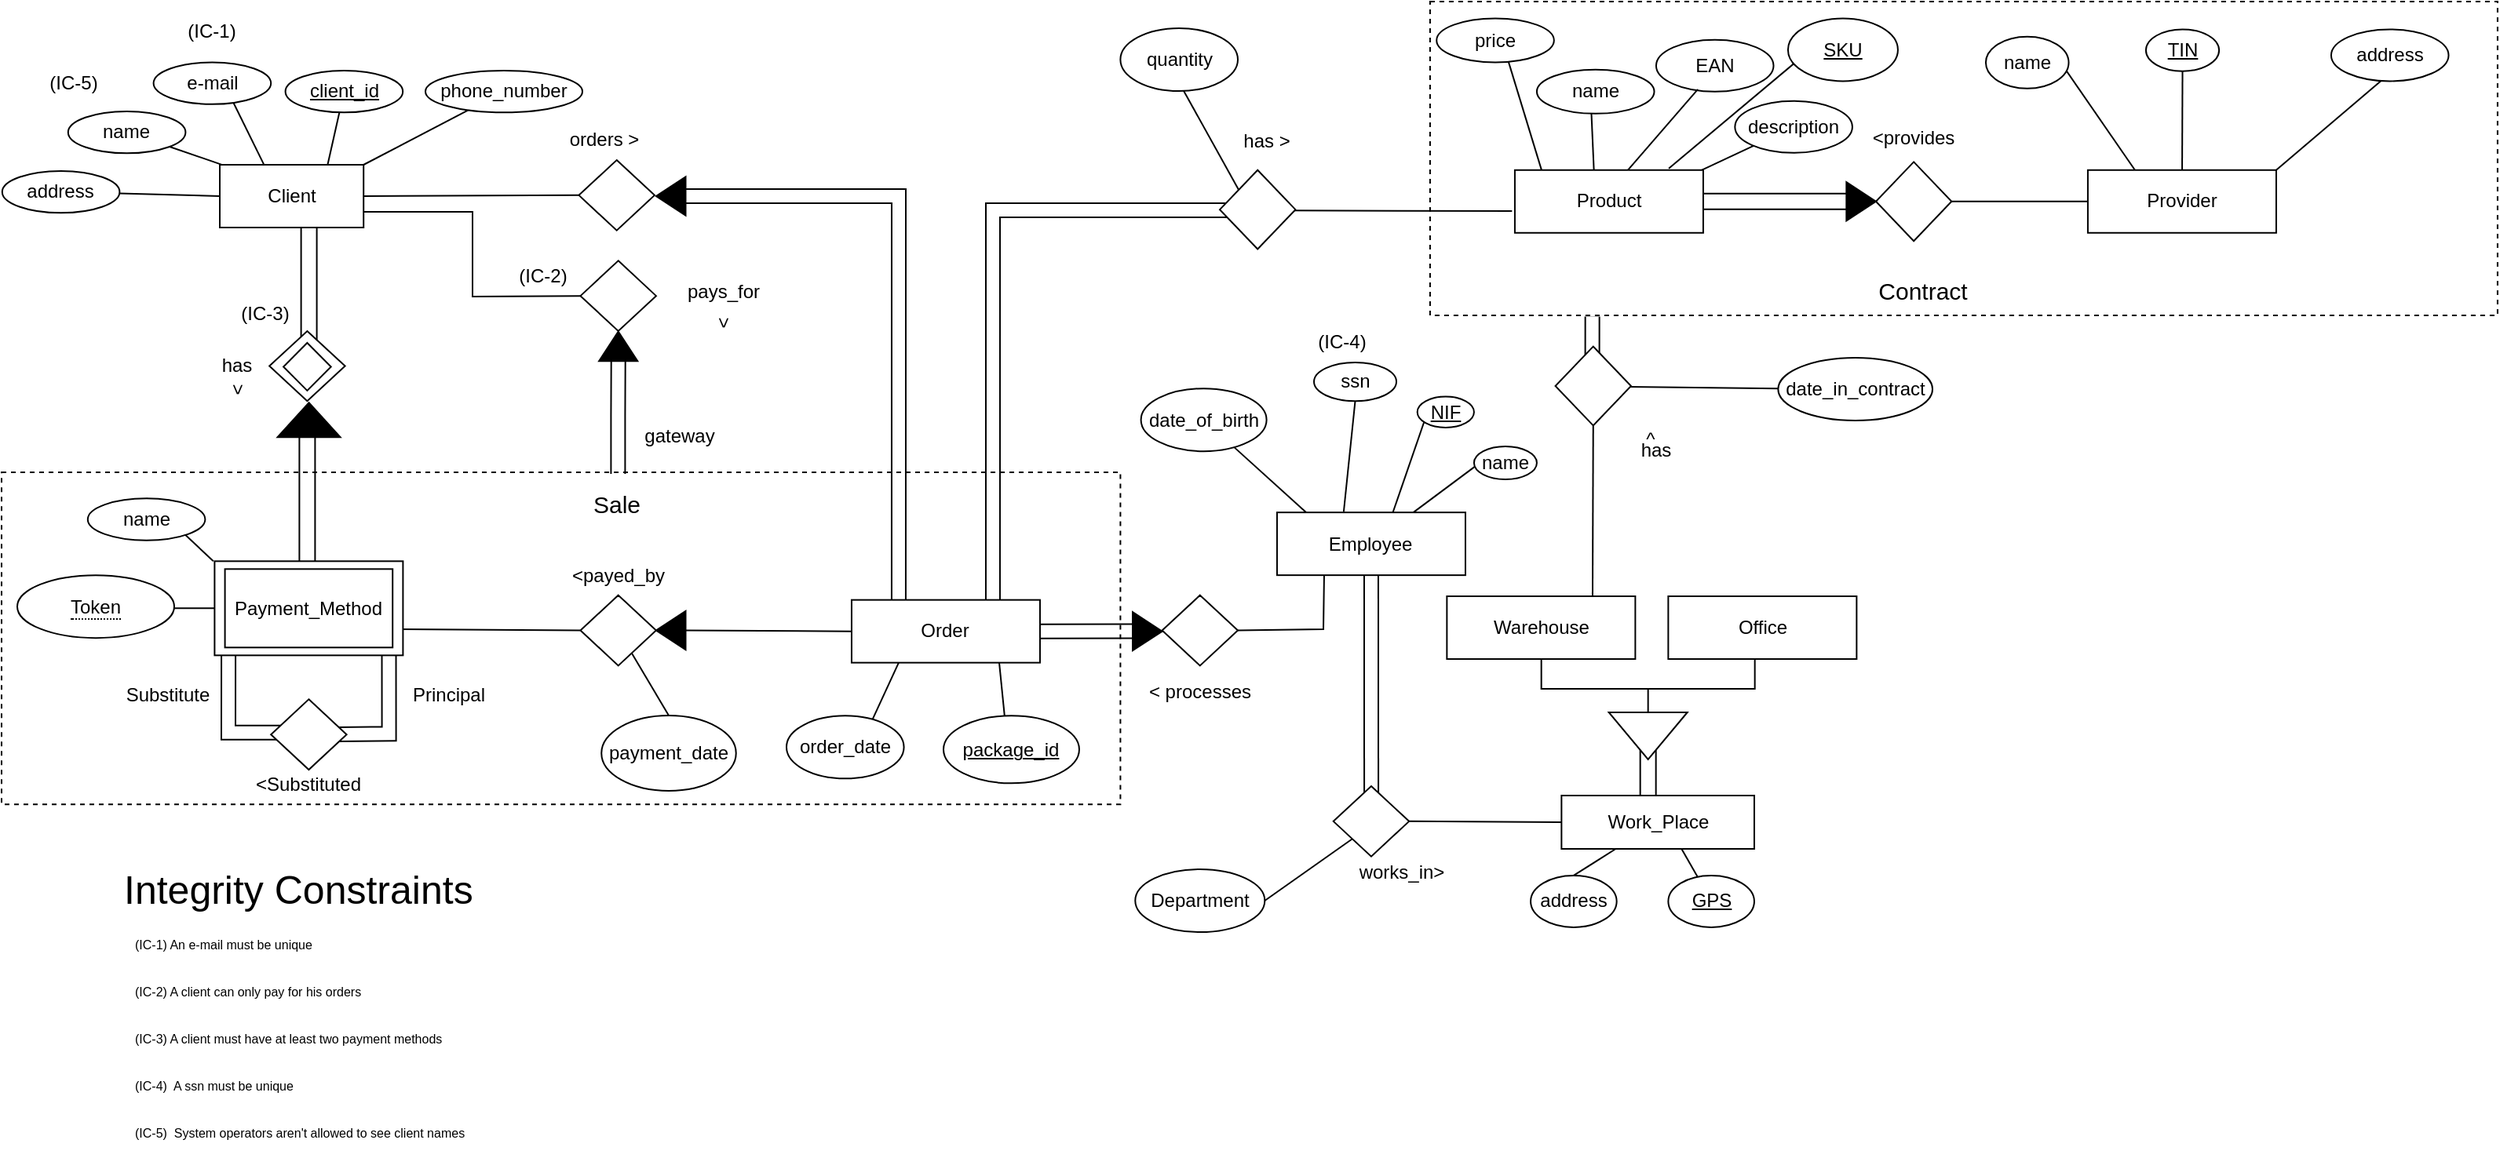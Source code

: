 <mxfile version="21.3.2" type="github">
  <diagram name="Page-1" id="xPYHQfnh46mK-k9WcB2l">
    <mxGraphModel dx="1050" dy="549" grid="1" gridSize="10" guides="1" tooltips="1" connect="1" arrows="1" fold="1" page="1" pageScale="1" pageWidth="850" pageHeight="1100" math="0" shadow="0">
      <root>
        <mxCell id="0" />
        <mxCell id="1" parent="0" />
        <mxCell id="c6sSTiB1Lbt-7I_A86Yg-24" value="" style="shape=filledEdge;curved=0;rounded=0;fixDash=1;endArrow=none;strokeWidth=10;fillColor=#ffffff;edgeStyle=orthogonalEdgeStyle;html=1;exitX=0.75;exitY=0;exitDx=0;exitDy=0;" parent="1" source="q-D3DN9akOICgejKjBbG-46" edge="1">
          <mxGeometry width="60" height="40" relative="1" as="geometry">
            <mxPoint x="640" y="132.68" as="sourcePoint" />
            <mxPoint x="840" y="143" as="targetPoint" />
            <Array as="points">
              <mxPoint x="672" y="143" />
            </Array>
          </mxGeometry>
        </mxCell>
        <mxCell id="c6sSTiB1Lbt-7I_A86Yg-19" value="" style="shape=filledEdge;curved=0;rounded=0;fixDash=1;endArrow=none;strokeWidth=10;fillColor=#ffffff;edgeStyle=orthogonalEdgeStyle;html=1;exitX=0;exitY=0.5;exitDx=0;exitDy=0;entryX=0.25;entryY=0;entryDx=0;entryDy=0;" parent="1" source="q-D3DN9akOICgejKjBbG-64" target="q-D3DN9akOICgejKjBbG-46" edge="1">
          <mxGeometry width="60" height="40" relative="1" as="geometry">
            <mxPoint x="561.22" y="284.5" as="sourcePoint" />
            <mxPoint x="666.22" y="284.5" as="targetPoint" />
          </mxGeometry>
        </mxCell>
        <mxCell id="c6sSTiB1Lbt-7I_A86Yg-53" value="" style="shape=filledEdge;curved=0;rounded=0;fixDash=1;endArrow=none;strokeWidth=10;fillColor=#ffffff;edgeStyle=orthogonalEdgeStyle;html=1;exitX=1;exitY=0.5;exitDx=0;exitDy=0;entryX=0;entryY=0.5;entryDx=0;entryDy=0;" parent="1" source="q-D3DN9akOICgejKjBbG-46" target="c6sSTiB1Lbt-7I_A86Yg-55" edge="1">
          <mxGeometry width="60" height="40" relative="1" as="geometry">
            <mxPoint x="681" y="401" as="sourcePoint" />
            <mxPoint x="820" y="411" as="targetPoint" />
            <Array as="points">
              <mxPoint x="760" y="411" />
            </Array>
          </mxGeometry>
        </mxCell>
        <mxCell id="c6sSTiB1Lbt-7I_A86Yg-42" value="" style="shape=filledEdge;curved=0;rounded=0;fixDash=1;endArrow=none;strokeWidth=10;fillColor=#ffffff;edgeStyle=orthogonalEdgeStyle;html=1;entryX=0;entryY=0.5;entryDx=0;entryDy=0;exitX=0.551;exitY=0.005;exitDx=0;exitDy=0;exitPerimeter=0;" parent="1" source="c6sSTiB1Lbt-7I_A86Yg-25" target="c6sSTiB1Lbt-7I_A86Yg-43" edge="1">
          <mxGeometry width="60" height="40" relative="1" as="geometry">
            <mxPoint x="355.85" y="296.57" as="sourcePoint" />
            <mxPoint x="389.9" y="236.53" as="targetPoint" />
            <Array as="points" />
          </mxGeometry>
        </mxCell>
        <mxCell id="c6sSTiB1Lbt-7I_A86Yg-25" value="" style="whiteSpace=wrap;html=1;fillColor=none;dashed=1;" parent="1" vertex="1">
          <mxGeometry x="40" y="310" width="712.7" height="211.59" as="geometry" />
        </mxCell>
        <mxCell id="c6sSTiB1Lbt-7I_A86Yg-34" value="" style="endArrow=none;html=1;rounded=0;exitX=0;exitY=0.5;exitDx=0;exitDy=0;" parent="1" source="q-D3DN9akOICgejKjBbG-94" edge="1">
          <mxGeometry width="50" height="50" relative="1" as="geometry">
            <mxPoint x="389.95" y="409.0" as="sourcePoint" />
            <mxPoint x="290" y="410" as="targetPoint" />
          </mxGeometry>
        </mxCell>
        <mxCell id="q-D3DN9akOICgejKjBbG-154" value="" style="shape=filledEdge;curved=0;rounded=0;fixDash=1;endArrow=none;strokeWidth=10;fillColor=#ffffff;edgeStyle=orthogonalEdgeStyle;html=1;entryX=0.501;entryY=0.188;entryDx=0;entryDy=0;entryPerimeter=0;exitX=0.152;exitY=1.004;exitDx=0;exitDy=0;exitPerimeter=0;" parent="1" source="q-D3DN9akOICgejKjBbG-145" edge="1">
          <mxGeometry width="60" height="40" relative="1" as="geometry">
            <mxPoint x="1053.48" y="169" as="sourcePoint" />
            <mxPoint x="1053.38" y="269" as="targetPoint" />
          </mxGeometry>
        </mxCell>
        <mxCell id="q-D3DN9akOICgejKjBbG-145" value="" style="whiteSpace=wrap;html=1;fillColor=none;dashed=1;" parent="1" vertex="1">
          <mxGeometry x="949.96" y="10" width="680" height="200" as="geometry" />
        </mxCell>
        <mxCell id="q-D3DN9akOICgejKjBbG-148" value="" style="shape=partialRectangle;whiteSpace=wrap;html=1;top=0;bottom=0;fillColor=none;rotation=-90;" parent="1" vertex="1">
          <mxGeometry x="1163.83" y="89.89" width="10" height="95.01" as="geometry" />
        </mxCell>
        <mxCell id="q-D3DN9akOICgejKjBbG-35" value="" style="shape=partialRectangle;whiteSpace=wrap;html=1;top=0;bottom=0;fillColor=none;" parent="1" vertex="1">
          <mxGeometry x="230.8" y="150" width="10" height="90" as="geometry" />
        </mxCell>
        <mxCell id="q-D3DN9akOICgejKjBbG-4" value="" style="endArrow=none;html=1;rounded=0;entryX=0.25;entryY=0;entryDx=0;entryDy=0;exitX=0.743;exitY=0.127;exitDx=0;exitDy=0;exitPerimeter=0;" parent="1" source="q-D3DN9akOICgejKjBbG-70" target="q-D3DN9akOICgejKjBbG-68" edge="1">
          <mxGeometry width="50" height="50" relative="1" as="geometry">
            <mxPoint x="1224.16" y="340.39" as="sourcePoint" />
            <mxPoint x="1274.16" y="290.39" as="targetPoint" />
          </mxGeometry>
        </mxCell>
        <mxCell id="q-D3DN9akOICgejKjBbG-5" value="" style="endArrow=none;html=1;rounded=0;exitX=-0.015;exitY=0.654;exitDx=0;exitDy=0;entryX=0.841;entryY=0.51;entryDx=0;entryDy=0;entryPerimeter=0;exitPerimeter=0;" parent="1" source="q-D3DN9akOICgejKjBbG-120" target="q-D3DN9akOICgejKjBbG-88" edge="1">
          <mxGeometry width="50" height="50" relative="1" as="geometry">
            <mxPoint x="996.58" y="127.69" as="sourcePoint" />
            <mxPoint x="931.58" y="128.69" as="targetPoint" />
          </mxGeometry>
        </mxCell>
        <mxCell id="q-D3DN9akOICgejKjBbG-7" value="" style="shape=filledEdge;curved=0;rounded=0;fixDash=1;endArrow=none;strokeWidth=10;fillColor=#ffffff;edgeStyle=orthogonalEdgeStyle;html=1;entryX=0.978;entryY=0.905;entryDx=0;entryDy=0;entryPerimeter=0;" parent="1" target="q-D3DN9akOICgejKjBbG-117" edge="1">
          <mxGeometry width="60" height="40" relative="1" as="geometry">
            <mxPoint x="252.9" y="477.02" as="sourcePoint" />
            <mxPoint x="312.9" y="437.02" as="targetPoint" />
            <Array as="points">
              <mxPoint x="253.9" y="476.66" />
              <mxPoint x="286.9" y="476.66" />
            </Array>
          </mxGeometry>
        </mxCell>
        <mxCell id="q-D3DN9akOICgejKjBbG-8" value="" style="shape=filledEdge;curved=0;rounded=0;fixDash=1;endArrow=none;strokeWidth=10;fillColor=#ffffff;edgeStyle=orthogonalEdgeStyle;html=1;exitX=0.021;exitY=0.898;exitDx=0;exitDy=0;exitPerimeter=0;entryX=0.152;entryY=0.474;entryDx=0;entryDy=0;entryPerimeter=0;" parent="1" source="q-D3DN9akOICgejKjBbG-117" target="q-D3DN9akOICgejKjBbG-90" edge="1">
          <mxGeometry width="60" height="40" relative="1" as="geometry">
            <mxPoint x="111.78" y="466.18" as="sourcePoint" />
            <mxPoint x="208.9" y="476.66" as="targetPoint" />
            <Array as="points">
              <mxPoint x="184.9" y="475.66" />
            </Array>
          </mxGeometry>
        </mxCell>
        <mxCell id="q-D3DN9akOICgejKjBbG-9" value="" style="shape=filledEdge;curved=0;rounded=0;fixDash=1;endArrow=none;strokeWidth=10;fillColor=#ffffff;edgeStyle=orthogonalEdgeStyle;html=1;exitX=0.5;exitY=1;exitDx=0;exitDy=0;entryX=0.501;entryY=0.188;entryDx=0;entryDy=0;entryPerimeter=0;" parent="1" source="q-D3DN9akOICgejKjBbG-100" target="q-D3DN9akOICgejKjBbG-112" edge="1">
          <mxGeometry width="60" height="40" relative="1" as="geometry">
            <mxPoint x="842.48" y="449" as="sourcePoint" />
            <mxPoint x="872.48" y="539" as="targetPoint" />
          </mxGeometry>
        </mxCell>
        <mxCell id="q-D3DN9akOICgejKjBbG-10" value="" style="endArrow=none;html=1;rounded=0;entryX=0.413;entryY=0.045;entryDx=0;entryDy=0;entryPerimeter=0;" parent="1" source="q-D3DN9akOICgejKjBbG-100" target="q-D3DN9akOICgejKjBbG-103" edge="1">
          <mxGeometry width="50" height="50" relative="1" as="geometry">
            <mxPoint x="898.21" y="362" as="sourcePoint" />
            <mxPoint x="921.21" y="386" as="targetPoint" />
            <Array as="points" />
          </mxGeometry>
        </mxCell>
        <mxCell id="q-D3DN9akOICgejKjBbG-11" value="" style="endArrow=none;html=1;rounded=0;" parent="1" target="q-D3DN9akOICgejKjBbG-34" edge="1">
          <mxGeometry width="50" height="50" relative="1" as="geometry">
            <mxPoint x="190" y="117.33" as="sourcePoint" />
            <mxPoint x="224" y="90.663" as="targetPoint" />
          </mxGeometry>
        </mxCell>
        <mxCell id="q-D3DN9akOICgejKjBbG-12" value="" style="endArrow=none;html=1;rounded=0;exitX=0.354;exitY=-0.014;exitDx=0;exitDy=0;exitPerimeter=0;entryX=0.5;entryY=1;entryDx=0;entryDy=0;" parent="1" source="q-D3DN9akOICgejKjBbG-100" target="q-D3DN9akOICgejKjBbG-101" edge="1">
          <mxGeometry width="50" height="50" relative="1" as="geometry">
            <mxPoint x="796.9" y="461.5" as="sourcePoint" />
            <mxPoint x="842.291" y="358.298" as="targetPoint" />
            <Array as="points" />
          </mxGeometry>
        </mxCell>
        <mxCell id="q-D3DN9akOICgejKjBbG-13" value="" style="endArrow=none;html=1;rounded=0;exitX=0.162;exitY=0.019;exitDx=0;exitDy=0;exitPerimeter=0;" parent="1" source="q-D3DN9akOICgejKjBbG-100" target="q-D3DN9akOICgejKjBbG-102" edge="1">
          <mxGeometry width="50" height="50" relative="1" as="geometry">
            <mxPoint x="802.08" y="362.5" as="sourcePoint" />
            <mxPoint x="780.9" y="408.5" as="targetPoint" />
            <Array as="points" />
          </mxGeometry>
        </mxCell>
        <mxCell id="q-D3DN9akOICgejKjBbG-14" value="" style="endArrow=none;html=1;rounded=0;entryX=0.24;entryY=0.175;entryDx=0;entryDy=0;entryPerimeter=0;exitX=0.5;exitY=1;exitDx=0;exitDy=0;" parent="1" source="q-D3DN9akOICgejKjBbG-100" target="q-D3DN9akOICgejKjBbG-104" edge="1">
          <mxGeometry width="50" height="50" relative="1" as="geometry">
            <mxPoint x="846.9" y="459.5" as="sourcePoint" />
            <mxPoint x="790.9" y="418.5" as="targetPoint" />
            <Array as="points" />
          </mxGeometry>
        </mxCell>
        <mxCell id="q-D3DN9akOICgejKjBbG-17" value="" style="endArrow=none;html=1;rounded=0;entryX=1;entryY=0;entryDx=0;entryDy=0;exitX=0.427;exitY=0.991;exitDx=0;exitDy=0;exitPerimeter=0;" parent="1" source="q-D3DN9akOICgejKjBbG-99" target="q-D3DN9akOICgejKjBbG-68" edge="1">
          <mxGeometry width="50" height="50" relative="1" as="geometry">
            <mxPoint x="1260.479" y="231.817" as="sourcePoint" />
            <mxPoint x="1185.96" y="267.39" as="targetPoint" />
            <Array as="points" />
          </mxGeometry>
        </mxCell>
        <mxCell id="q-D3DN9akOICgejKjBbG-18" value="" style="endArrow=none;html=1;rounded=0;entryX=0.464;entryY=0.942;entryDx=0;entryDy=0;entryPerimeter=0;" parent="1" target="q-D3DN9akOICgejKjBbG-61" edge="1">
          <mxGeometry width="50" height="50" relative="1" as="geometry">
            <mxPoint x="1054.483" y="121.21" as="sourcePoint" />
            <mxPoint x="1006.96" y="70.39" as="targetPoint" />
            <Array as="points" />
          </mxGeometry>
        </mxCell>
        <mxCell id="q-D3DN9akOICgejKjBbG-19" value="" style="endArrow=none;html=1;rounded=0;exitX=0.175;exitY=0.059;exitDx=0;exitDy=0;entryX=0.605;entryY=0.923;entryDx=0;entryDy=0;entryPerimeter=0;exitPerimeter=0;" parent="1" target="q-D3DN9akOICgejKjBbG-60" edge="1">
          <mxGeometry width="50" height="50" relative="1" as="geometry">
            <mxPoint x="1022.86" y="123.57" as="sourcePoint" />
            <mxPoint x="1008.56" y="75.61" as="targetPoint" />
            <Array as="points" />
          </mxGeometry>
        </mxCell>
        <mxCell id="q-D3DN9akOICgejKjBbG-20" value="" style="endArrow=none;html=1;rounded=0;entryX=0.5;entryY=1;entryDx=0;entryDy=0;exitX=0.75;exitY=0;exitDx=0;exitDy=0;" parent="1" source="q-D3DN9akOICgejKjBbG-46" target="q-D3DN9akOICgejKjBbG-53" edge="1">
          <mxGeometry width="50" height="50" relative="1" as="geometry">
            <mxPoint x="580" y="111" as="sourcePoint" />
            <mxPoint x="557.8" y="79" as="targetPoint" />
            <Array as="points" />
          </mxGeometry>
        </mxCell>
        <mxCell id="q-D3DN9akOICgejKjBbG-22" value="" style="shape=filledEdge;curved=0;rounded=0;fixDash=1;endArrow=none;strokeWidth=10;fillColor=#ffffff;edgeStyle=orthogonalEdgeStyle;html=1;entryX=0.921;entryY=0.5;entryDx=0;entryDy=0;entryPerimeter=0;" parent="1" source="q-D3DN9akOICgejKjBbG-64" edge="1">
          <mxGeometry width="60" height="40" relative="1" as="geometry">
            <mxPoint x="532.48" y="134" as="sourcePoint" />
            <mxPoint x="467.683" y="134" as="targetPoint" />
            <Array as="points">
              <mxPoint x="516" y="134" />
            </Array>
          </mxGeometry>
        </mxCell>
        <mxCell id="q-D3DN9akOICgejKjBbG-23" value="" style="endArrow=none;html=1;rounded=0;exitX=0;exitY=0;exitDx=0;exitDy=0;entryX=0.535;entryY=0.983;entryDx=0;entryDy=0;entryPerimeter=0;" parent="1" source="q-D3DN9akOICgejKjBbG-88" target="q-D3DN9akOICgejKjBbG-59" edge="1">
          <mxGeometry width="50" height="50" relative="1" as="geometry">
            <mxPoint x="892.922" y="118.074" as="sourcePoint" />
            <mxPoint x="832.466" y="87.54" as="targetPoint" />
            <Array as="points" />
          </mxGeometry>
        </mxCell>
        <mxCell id="q-D3DN9akOICgejKjBbG-25" value="" style="shape=partialRectangle;whiteSpace=wrap;html=1;top=0;bottom=0;fillColor=none;" parent="1" vertex="1">
          <mxGeometry x="229.7" y="280" width="10" height="90.66" as="geometry" />
        </mxCell>
        <mxCell id="q-D3DN9akOICgejKjBbG-26" value="Client" style="rounded=0;whiteSpace=wrap;html=1;" parent="1" vertex="1">
          <mxGeometry x="179" y="114" width="91.6" height="40" as="geometry" />
        </mxCell>
        <mxCell id="q-D3DN9akOICgejKjBbG-27" value="" style="endArrow=none;html=1;rounded=0;exitX=0.75;exitY=0;exitDx=0;exitDy=0;" parent="1" source="q-D3DN9akOICgejKjBbG-26" target="q-D3DN9akOICgejKjBbG-28" edge="1">
          <mxGeometry width="50" height="50" relative="1" as="geometry">
            <mxPoint x="271.6" y="118" as="sourcePoint" />
            <mxPoint x="305.6" y="91.333" as="targetPoint" />
          </mxGeometry>
        </mxCell>
        <mxCell id="q-D3DN9akOICgejKjBbG-28" value="client_id" style="ellipse;whiteSpace=wrap;html=1;fontStyle=4" parent="1" vertex="1">
          <mxGeometry x="220.8" y="53.997" width="74.8" height="26.667" as="geometry" />
        </mxCell>
        <mxCell id="q-D3DN9akOICgejKjBbG-29" value="" style="endArrow=none;html=1;rounded=0;exitX=0.31;exitY=0.011;exitDx=0;exitDy=0;exitPerimeter=0;entryX=0.671;entryY=0.91;entryDx=0;entryDy=0;entryPerimeter=0;" parent="1" source="q-D3DN9akOICgejKjBbG-26" target="c6sSTiB1Lbt-7I_A86Yg-49" edge="1">
          <mxGeometry width="50" height="50" relative="1" as="geometry">
            <mxPoint x="233.52" y="118" as="sourcePoint" />
            <mxPoint x="193.026" y="83.443" as="targetPoint" />
          </mxGeometry>
        </mxCell>
        <mxCell id="q-D3DN9akOICgejKjBbG-30" value="" style="endArrow=none;html=1;rounded=0;exitX=1;exitY=0;exitDx=0;exitDy=0;" parent="1" source="q-D3DN9akOICgejKjBbG-26" target="q-D3DN9akOICgejKjBbG-31" edge="1">
          <mxGeometry width="50" height="50" relative="1" as="geometry">
            <mxPoint x="281.6" y="128" as="sourcePoint" />
            <mxPoint x="315.6" y="101.333" as="targetPoint" />
          </mxGeometry>
        </mxCell>
        <mxCell id="q-D3DN9akOICgejKjBbG-31" value="phone_number" style="ellipse;whiteSpace=wrap;html=1;" parent="1" vertex="1">
          <mxGeometry x="310" y="54" width="100" height="26.67" as="geometry" />
        </mxCell>
        <mxCell id="q-D3DN9akOICgejKjBbG-32" value="" style="endArrow=none;html=1;rounded=0;exitX=0;exitY=0.5;exitDx=0;exitDy=0;" parent="1" source="q-D3DN9akOICgejKjBbG-26" target="q-D3DN9akOICgejKjBbG-33" edge="1">
          <mxGeometry width="50" height="50" relative="1" as="geometry">
            <mxPoint x="291.6" y="138" as="sourcePoint" />
            <mxPoint x="325.6" y="111.333" as="targetPoint" />
          </mxGeometry>
        </mxCell>
        <mxCell id="q-D3DN9akOICgejKjBbG-33" value="address" style="ellipse;whiteSpace=wrap;html=1;" parent="1" vertex="1">
          <mxGeometry x="40.4" y="117.997" width="74.8" height="26.667" as="geometry" />
        </mxCell>
        <mxCell id="q-D3DN9akOICgejKjBbG-34" value="name" style="ellipse;whiteSpace=wrap;html=1;" parent="1" vertex="1">
          <mxGeometry x="82.4" y="79.997" width="74.8" height="26.667" as="geometry" />
        </mxCell>
        <mxCell id="q-D3DN9akOICgejKjBbG-36" value="has" style="text;html=1;strokeColor=none;fillColor=none;align=center;verticalAlign=middle;whiteSpace=wrap;rounded=0;rotation=0;" parent="1" vertex="1">
          <mxGeometry x="159.55" y="226.57" width="60" height="30" as="geometry" />
        </mxCell>
        <mxCell id="q-D3DN9akOICgejKjBbG-37" value="" style="endArrow=none;html=1;rounded=0;entryX=0.5;entryY=0;entryDx=0;entryDy=0;" parent="1" target="q-D3DN9akOICgejKjBbG-38" edge="1">
          <mxGeometry width="50" height="50" relative="1" as="geometry">
            <mxPoint x="174.9" y="366.66" as="sourcePoint" />
            <mxPoint x="147.3" y="450.353" as="targetPoint" />
            <Array as="points">
              <mxPoint x="174.9" y="366.66" />
            </Array>
          </mxGeometry>
        </mxCell>
        <mxCell id="q-D3DN9akOICgejKjBbG-38" value="name" style="ellipse;whiteSpace=wrap;html=1;" parent="1" vertex="1">
          <mxGeometry x="94.9" y="326.657" width="74.8" height="26.667" as="geometry" />
        </mxCell>
        <mxCell id="q-D3DN9akOICgejKjBbG-39" value="&lt;div&gt;&lt;br&gt;&lt;/div&gt;&lt;div&gt;&lt;br&gt;&lt;/div&gt;" style="shape=partialRectangle;whiteSpace=wrap;html=1;top=0;bottom=0;fillColor=none;rotation=-180;" parent="1" vertex="1">
          <mxGeometry x="1083.83" y="477" width="10" height="39" as="geometry" />
        </mxCell>
        <mxCell id="q-D3DN9akOICgejKjBbG-40" value="" style="strokeWidth=1;html=1;shape=mxgraph.flowchart.annotation_2;align=left;labelPosition=right;pointerEvents=1;rotation=-90;" parent="1" vertex="1">
          <mxGeometry x="1068.83" y="380" width="40" height="136" as="geometry" />
        </mxCell>
        <mxCell id="q-D3DN9akOICgejKjBbG-41" value="" style="triangle;whiteSpace=wrap;html=1;rotation=90;" parent="1" vertex="1">
          <mxGeometry x="1073.83" y="453" width="30" height="50" as="geometry" />
        </mxCell>
        <mxCell id="q-D3DN9akOICgejKjBbG-42" value="Work_Place" style="rounded=0;whiteSpace=wrap;html=1;" parent="1" vertex="1">
          <mxGeometry x="1033.68" y="516" width="122.8" height="34" as="geometry" />
        </mxCell>
        <mxCell id="q-D3DN9akOICgejKjBbG-43" value="&amp;lt;Substituted" style="text;html=1;strokeColor=none;fillColor=none;align=center;verticalAlign=middle;whiteSpace=wrap;rounded=0;" parent="1" vertex="1">
          <mxGeometry x="196.2" y="494.0" width="79.2" height="30" as="geometry" />
        </mxCell>
        <mxCell id="q-D3DN9akOICgejKjBbG-44" value="&lt;div&gt;&lt;font style=&quot;font-size: 12px;&quot;&gt;(IC-3)&lt;/font&gt;&lt;/div&gt;" style="text;html=1;strokeColor=none;fillColor=none;align=center;verticalAlign=middle;whiteSpace=wrap;rounded=0;fontSize=8;" parent="1" vertex="1">
          <mxGeometry x="175.5" y="192.55" width="64.2" height="32" as="geometry" />
        </mxCell>
        <mxCell id="q-D3DN9akOICgejKjBbG-45" value="&amp;gt;" style="text;html=1;strokeColor=none;fillColor=none;align=center;verticalAlign=middle;whiteSpace=wrap;rounded=0;rotation=90;" parent="1" vertex="1">
          <mxGeometry x="160.65" y="241.96" width="60" height="30" as="geometry" />
        </mxCell>
        <mxCell id="q-D3DN9akOICgejKjBbG-49" value="" style="endArrow=none;html=1;rounded=0;exitX=0;exitY=0.5;exitDx=0;exitDy=0;entryX=1;entryY=0.5;entryDx=0;entryDy=0;" parent="1" source="q-D3DN9akOICgejKjBbG-56" edge="1">
          <mxGeometry width="50" height="50" relative="1" as="geometry">
            <mxPoint x="54.9" y="426.66" as="sourcePoint" />
            <mxPoint x="141.7" y="396.66" as="targetPoint" />
            <Array as="points">
              <mxPoint x="154.9" y="396.66" />
            </Array>
          </mxGeometry>
        </mxCell>
        <mxCell id="q-D3DN9akOICgejKjBbG-51" value="orders &amp;gt;" style="text;html=1;strokeColor=none;fillColor=none;align=center;verticalAlign=middle;whiteSpace=wrap;rounded=0;rotation=0;" parent="1" vertex="1">
          <mxGeometry x="393.95" y="83" width="60" height="30" as="geometry" />
        </mxCell>
        <mxCell id="q-D3DN9akOICgejKjBbG-52" value="" style="endArrow=none;html=1;rounded=0;entryX=0.5;entryY=1;entryDx=0;entryDy=0;exitX=0.25;exitY=1;exitDx=0;exitDy=0;" parent="1" source="q-D3DN9akOICgejKjBbG-46" target="q-D3DN9akOICgejKjBbG-54" edge="1">
          <mxGeometry width="50" height="50" relative="1" as="geometry">
            <mxPoint x="535.68" y="109.22" as="sourcePoint" />
            <mxPoint x="471.56" y="99.883" as="targetPoint" />
            <Array as="points" />
          </mxGeometry>
        </mxCell>
        <mxCell id="q-D3DN9akOICgejKjBbG-53" value="package_id" style="ellipse;whiteSpace=wrap;html=1;fontStyle=4" parent="1" vertex="1">
          <mxGeometry x="640" y="465.16" width="86.48" height="43" as="geometry" />
        </mxCell>
        <mxCell id="q-D3DN9akOICgejKjBbG-54" value="order_date" style="ellipse;whiteSpace=wrap;html=1;" parent="1" vertex="1">
          <mxGeometry x="540" y="465.16" width="74.8" height="40" as="geometry" />
        </mxCell>
        <mxCell id="q-D3DN9akOICgejKjBbG-55" value="payment_date" style="ellipse;whiteSpace=wrap;html=1;" parent="1" vertex="1">
          <mxGeometry x="422.12" y="465" width="85.75" height="48" as="geometry" />
        </mxCell>
        <mxCell id="q-D3DN9akOICgejKjBbG-56" value="" style="rounded=0;whiteSpace=wrap;html=1;" parent="1" vertex="1">
          <mxGeometry x="175.7" y="366.66" width="120" height="60" as="geometry" />
        </mxCell>
        <mxCell id="q-D3DN9akOICgejKjBbG-57" value="" style="triangle;whiteSpace=wrap;html=1;rotation=-90;fillColor=#000000;" parent="1" vertex="1">
          <mxGeometry x="224.8" y="256.57" width="22" height="40" as="geometry" />
        </mxCell>
        <mxCell id="q-D3DN9akOICgejKjBbG-58" value="has &amp;gt;" style="text;html=1;strokeColor=none;fillColor=none;align=center;verticalAlign=middle;whiteSpace=wrap;rounded=0;rotation=0;" parent="1" vertex="1">
          <mxGeometry x="816.01" y="84" width="60" height="30" as="geometry" />
        </mxCell>
        <mxCell id="q-D3DN9akOICgejKjBbG-59" value="quantity " style="ellipse;whiteSpace=wrap;html=1;" parent="1" vertex="1">
          <mxGeometry x="752.7" y="27" width="74.8" height="40" as="geometry" />
        </mxCell>
        <mxCell id="q-D3DN9akOICgejKjBbG-60" value="price" style="ellipse;whiteSpace=wrap;html=1;" parent="1" vertex="1">
          <mxGeometry x="954.11" y="20.72" width="74.8" height="28" as="geometry" />
        </mxCell>
        <mxCell id="q-D3DN9akOICgejKjBbG-61" value="name" style="ellipse;whiteSpace=wrap;html=1;" parent="1" vertex="1">
          <mxGeometry x="1017.96" y="53.39" width="74.8" height="28" as="geometry" />
        </mxCell>
        <mxCell id="q-D3DN9akOICgejKjBbG-62" value="description" style="ellipse;whiteSpace=wrap;html=1;" parent="1" vertex="1">
          <mxGeometry x="1144.16" y="73.39" width="74.8" height="33" as="geometry" />
        </mxCell>
        <mxCell id="q-D3DN9akOICgejKjBbG-63" value="EAN" style="ellipse;whiteSpace=wrap;html=1;" parent="1" vertex="1">
          <mxGeometry x="1093.96" y="34.39" width="74.8" height="33" as="geometry" />
        </mxCell>
        <mxCell id="q-D3DN9akOICgejKjBbG-64" value="" style="triangle;whiteSpace=wrap;html=1;rotation=-180;fillColor=#000000;" parent="1" vertex="1">
          <mxGeometry x="456.95" y="121.7" width="18.8" height="24.6" as="geometry" />
        </mxCell>
        <mxCell id="q-D3DN9akOICgejKjBbG-65" value="" style="endArrow=none;html=1;rounded=0;entryX=0.355;entryY=0.957;entryDx=0;entryDy=0;entryPerimeter=0;" parent="1" target="q-D3DN9akOICgejKjBbG-63" edge="1">
          <mxGeometry width="50" height="50" relative="1" as="geometry">
            <mxPoint x="1072.679" y="121.21" as="sourcePoint" />
            <mxPoint x="1016.96" y="80.39" as="targetPoint" />
            <Array as="points" />
          </mxGeometry>
        </mxCell>
        <mxCell id="q-D3DN9akOICgejKjBbG-66" value="" style="endArrow=none;html=1;rounded=0;exitX=0.994;exitY=0.119;exitDx=0;exitDy=0;exitPerimeter=0;" parent="1" target="q-D3DN9akOICgejKjBbG-62" edge="1">
          <mxGeometry width="50" height="50" relative="1" as="geometry">
            <mxPoint x="1104.76" y="125.97" as="sourcePoint" />
            <mxPoint x="1026.96" y="90.39" as="targetPoint" />
            <Array as="points" />
          </mxGeometry>
        </mxCell>
        <mxCell id="q-D3DN9akOICgejKjBbG-67" value="" style="endArrow=none;html=1;rounded=0;exitX=0.817;exitY=-0.025;exitDx=0;exitDy=0;entryX=0.217;entryY=0.48;entryDx=0;entryDy=0;entryPerimeter=0;exitPerimeter=0;" parent="1" source="q-D3DN9akOICgejKjBbG-120" target="q-D3DN9akOICgejKjBbG-124" edge="1">
          <mxGeometry width="50" height="50" relative="1" as="geometry">
            <mxPoint x="1105.36" y="141.21" as="sourcePoint" />
            <mxPoint x="1162.011" y="142.605" as="targetPoint" />
            <Array as="points" />
          </mxGeometry>
        </mxCell>
        <mxCell id="q-D3DN9akOICgejKjBbG-68" value="Provider" style="rounded=0;whiteSpace=wrap;html=1;" parent="1" vertex="1">
          <mxGeometry x="1368.96" y="117.39" width="120" height="40" as="geometry" />
        </mxCell>
        <mxCell id="q-D3DN9akOICgejKjBbG-69" value="has" style="text;html=1;strokeColor=none;fillColor=none;align=center;verticalAlign=middle;whiteSpace=wrap;rounded=0;rotation=0;" parent="1" vertex="1">
          <mxGeometry x="1063.96" y="281.48" width="60" height="30" as="geometry" />
        </mxCell>
        <mxCell id="q-D3DN9akOICgejKjBbG-70" value="name" style="ellipse;whiteSpace=wrap;html=1;" parent="1" vertex="1">
          <mxGeometry x="1303.96" y="32.39" width="52.8" height="33" as="geometry" />
        </mxCell>
        <mxCell id="q-D3DN9akOICgejKjBbG-71" value="TIN" style="ellipse;whiteSpace=wrap;html=1;fontStyle=4" parent="1" vertex="1">
          <mxGeometry x="1405.96" y="27.72" width="46.6" height="26.67" as="geometry" />
        </mxCell>
        <mxCell id="q-D3DN9akOICgejKjBbG-72" value="" style="endArrow=none;html=1;rounded=0;" parent="1" source="q-D3DN9akOICgejKjBbG-71" target="q-D3DN9akOICgejKjBbG-68" edge="1">
          <mxGeometry width="50" height="50" relative="1" as="geometry">
            <mxPoint x="1248.96" y="347.39" as="sourcePoint" />
            <mxPoint x="1220.96" y="306.39" as="targetPoint" />
            <Array as="points" />
          </mxGeometry>
        </mxCell>
        <mxCell id="q-D3DN9akOICgejKjBbG-73" value="Warehouse" style="rounded=0;whiteSpace=wrap;html=1;" parent="1" vertex="1">
          <mxGeometry x="960.68" y="389" width="120" height="40" as="geometry" />
        </mxCell>
        <mxCell id="q-D3DN9akOICgejKjBbG-74" value="date_in_contract" style="ellipse;whiteSpace=wrap;html=1;" parent="1" vertex="1">
          <mxGeometry x="1171.68" y="236.96" width="98.32" height="40" as="geometry" />
        </mxCell>
        <mxCell id="q-D3DN9akOICgejKjBbG-75" value="" style="endArrow=none;html=1;rounded=0;entryX=0;entryY=0.5;entryDx=0;entryDy=0;" parent="1" source="q-D3DN9akOICgejKjBbG-74" target="q-D3DN9akOICgejKjBbG-129" edge="1">
          <mxGeometry width="50" height="50" relative="1" as="geometry">
            <mxPoint x="1190.48" y="207" as="sourcePoint" />
            <mxPoint x="992.48" y="249" as="targetPoint" />
            <Array as="points" />
          </mxGeometry>
        </mxCell>
        <mxCell id="q-D3DN9akOICgejKjBbG-77" value="&lt;div&gt;(IC-1) An e-mail must be unique&lt;br&gt;&lt;/div&gt;" style="text;html=1;strokeColor=none;fillColor=none;align=left;verticalAlign=middle;whiteSpace=wrap;rounded=0;fontSize=8;" parent="1" vertex="1">
          <mxGeometry x="122.55" y="595.94" width="134" height="30" as="geometry" />
        </mxCell>
        <mxCell id="q-D3DN9akOICgejKjBbG-79" value="&lt;div&gt;(IC-3) A client must have at least two payment methods&lt;br&gt;&lt;/div&gt;" style="text;html=1;strokeColor=none;fillColor=none;align=left;verticalAlign=middle;whiteSpace=wrap;rounded=0;fontSize=8;" parent="1" vertex="1">
          <mxGeometry x="122.55" y="655.94" width="267.45" height="30" as="geometry" />
        </mxCell>
        <mxCell id="q-D3DN9akOICgejKjBbG-80" value="&lt;div&gt;(IC-2) A client can only pay for his orders&lt;br&gt;&lt;/div&gt;" style="text;html=1;strokeColor=none;fillColor=none;align=left;verticalAlign=middle;whiteSpace=wrap;rounded=0;fontSize=8;" parent="1" vertex="1">
          <mxGeometry x="122.55" y="625.94" width="237.45" height="30" as="geometry" />
        </mxCell>
        <mxCell id="q-D3DN9akOICgejKjBbG-81" value="&lt;div&gt;(IC-4)&amp;nbsp; A ssn must be unique&lt;br&gt;&lt;/div&gt;" style="text;html=1;strokeColor=none;fillColor=none;align=left;verticalAlign=middle;whiteSpace=wrap;rounded=0;fontSize=8;" parent="1" vertex="1">
          <mxGeometry x="122.55" y="685.94" width="193.47" height="30" as="geometry" />
        </mxCell>
        <mxCell id="q-D3DN9akOICgejKjBbG-83" value="(IC-1)" style="text;html=1;strokeColor=none;fillColor=none;align=center;verticalAlign=middle;whiteSpace=wrap;rounded=0;rotation=0;" parent="1" vertex="1">
          <mxGeometry x="144.2" y="14.39" width="60" height="30" as="geometry" />
        </mxCell>
        <mxCell id="q-D3DN9akOICgejKjBbG-84" value="Substitute" style="text;html=1;strokeColor=none;fillColor=none;align=center;verticalAlign=middle;whiteSpace=wrap;rounded=0;" parent="1" vertex="1">
          <mxGeometry x="115.7" y="436.66" width="60" height="30" as="geometry" />
        </mxCell>
        <mxCell id="q-D3DN9akOICgejKjBbG-85" value="Principal" style="text;html=1;strokeColor=none;fillColor=none;align=center;verticalAlign=middle;whiteSpace=wrap;rounded=0;" parent="1" vertex="1">
          <mxGeometry x="294.7" y="436.66" width="60" height="30" as="geometry" />
        </mxCell>
        <mxCell id="q-D3DN9akOICgejKjBbG-86" value="" style="rhombus;whiteSpace=wrap;html=1;" parent="1" vertex="1">
          <mxGeometry x="407.75" y="111" width="48.2" height="44.86" as="geometry" />
        </mxCell>
        <mxCell id="q-D3DN9akOICgejKjBbG-87" value="" style="rhombus;whiteSpace=wrap;html=1;" parent="1" vertex="1">
          <mxGeometry x="210.6" y="220.0" width="48.2" height="44.59" as="geometry" />
        </mxCell>
        <mxCell id="q-D3DN9akOICgejKjBbG-88" value="" style="rhombus;whiteSpace=wrap;html=1;" parent="1" vertex="1">
          <mxGeometry x="816.01" y="117.39" width="48.2" height="50.39" as="geometry" />
        </mxCell>
        <mxCell id="q-D3DN9akOICgejKjBbG-89" value="" style="endArrow=none;html=1;rounded=0;exitX=1.009;exitY=0.506;exitDx=0;exitDy=0;exitPerimeter=0;" parent="1" target="q-D3DN9akOICgejKjBbG-90" edge="1">
          <mxGeometry width="50" height="50" relative="1" as="geometry">
            <mxPoint x="251.06" y="476.804" as="sourcePoint" />
            <mxPoint x="279.9" y="426.66" as="targetPoint" />
            <Array as="points" />
          </mxGeometry>
        </mxCell>
        <mxCell id="q-D3DN9akOICgejKjBbG-90" value="" style="rhombus;whiteSpace=wrap;html=1;" parent="1" vertex="1">
          <mxGeometry x="211.6" y="454.66" width="48.2" height="44.86" as="geometry" />
        </mxCell>
        <mxCell id="q-D3DN9akOICgejKjBbG-91" value="" style="triangle;whiteSpace=wrap;html=1;rotation=-180;fillColor=#000000;" parent="1" vertex="1">
          <mxGeometry x="456.95" y="398.46" width="18.8" height="24.6" as="geometry" />
        </mxCell>
        <mxCell id="q-D3DN9akOICgejKjBbG-92" value="&amp;lt;payed_by" style="text;html=1;strokeColor=none;fillColor=none;align=center;verticalAlign=middle;whiteSpace=wrap;rounded=0;rotation=0;" parent="1" vertex="1">
          <mxGeometry x="390.72" y="361.33" width="84.25" height="30" as="geometry" />
        </mxCell>
        <mxCell id="q-D3DN9akOICgejKjBbG-94" value="" style="rhombus;whiteSpace=wrap;html=1;" parent="1" vertex="1">
          <mxGeometry x="408.75" y="388.33" width="48.2" height="44.86" as="geometry" />
        </mxCell>
        <mxCell id="q-D3DN9akOICgejKjBbG-99" value="address" style="ellipse;whiteSpace=wrap;html=1;" parent="1" vertex="1">
          <mxGeometry x="1523.96" y="27.72" width="74.8" height="33" as="geometry" />
        </mxCell>
        <mxCell id="q-D3DN9akOICgejKjBbG-100" value="Employee" style="rounded=0;whiteSpace=wrap;html=1;" parent="1" vertex="1">
          <mxGeometry x="852.48" y="335.57" width="120" height="40" as="geometry" />
        </mxCell>
        <mxCell id="q-D3DN9akOICgejKjBbG-101" value="ssn" style="ellipse;whiteSpace=wrap;html=1;" parent="1" vertex="1">
          <mxGeometry x="876.01" y="240" width="52.5" height="24.59" as="geometry" />
        </mxCell>
        <mxCell id="q-D3DN9akOICgejKjBbG-102" value="date_of_birth" style="ellipse;whiteSpace=wrap;html=1;" parent="1" vertex="1">
          <mxGeometry x="765.8" y="256.57" width="80" height="40" as="geometry" />
        </mxCell>
        <mxCell id="q-D3DN9akOICgejKjBbG-103" value="name" style="ellipse;whiteSpace=wrap;html=1;" parent="1" vertex="1">
          <mxGeometry x="977.96" y="293.5" width="40" height="21" as="geometry" />
        </mxCell>
        <mxCell id="q-D3DN9akOICgejKjBbG-104" value="&lt;u&gt;NIF&lt;/u&gt;" style="ellipse;whiteSpace=wrap;html=1;" parent="1" vertex="1">
          <mxGeometry x="941.84" y="261.81" width="36.12" height="19.67" as="geometry" />
        </mxCell>
        <mxCell id="q-D3DN9akOICgejKjBbG-105" value="&amp;lt; processes" style="text;html=1;strokeColor=none;fillColor=none;align=center;verticalAlign=middle;whiteSpace=wrap;rounded=0;rotation=0;" parent="1" vertex="1">
          <mxGeometry x="765.8" y="435" width="75.2" height="30" as="geometry" />
        </mxCell>
        <mxCell id="q-D3DN9akOICgejKjBbG-106" value="Office" style="rounded=0;whiteSpace=wrap;html=1;" parent="1" vertex="1">
          <mxGeometry x="1101.68" y="389" width="120" height="40" as="geometry" />
        </mxCell>
        <mxCell id="q-D3DN9akOICgejKjBbG-107" value="&lt;u&gt;GPS&lt;/u&gt;" style="ellipse;whiteSpace=wrap;html=1;" parent="1" vertex="1">
          <mxGeometry x="1101.68" y="566.94" width="54.8" height="33" as="geometry" />
        </mxCell>
        <mxCell id="q-D3DN9akOICgejKjBbG-109" value="" style="endArrow=none;html=1;rounded=0;entryX=0.624;entryY=1.007;entryDx=0;entryDy=0;entryPerimeter=0;" parent="1" source="q-D3DN9akOICgejKjBbG-107" target="q-D3DN9akOICgejKjBbG-42" edge="1">
          <mxGeometry width="50" height="50" relative="1" as="geometry">
            <mxPoint x="1082.48" y="504.43" as="sourcePoint" />
            <mxPoint x="1027.059" y="558.002" as="targetPoint" />
            <Array as="points" />
          </mxGeometry>
        </mxCell>
        <mxCell id="q-D3DN9akOICgejKjBbG-110" value="" style="endArrow=none;html=1;rounded=0;exitX=0.5;exitY=0;exitDx=0;exitDy=0;" parent="1" source="c6sSTiB1Lbt-7I_A86Yg-50" target="q-D3DN9akOICgejKjBbG-42" edge="1">
          <mxGeometry width="50" height="50" relative="1" as="geometry">
            <mxPoint x="1058.286" y="569.193" as="sourcePoint" />
            <mxPoint x="1002.48" y="569" as="targetPoint" />
            <Array as="points" />
          </mxGeometry>
        </mxCell>
        <mxCell id="q-D3DN9akOICgejKjBbG-111" value="" style="endArrow=none;html=1;rounded=0;exitX=1;exitY=0.5;exitDx=0;exitDy=0;entryX=0;entryY=0.5;entryDx=0;entryDy=0;" parent="1" source="q-D3DN9akOICgejKjBbG-112" edge="1" target="q-D3DN9akOICgejKjBbG-42">
          <mxGeometry width="50" height="50" relative="1" as="geometry">
            <mxPoint x="947.43" y="533" as="sourcePoint" />
            <mxPoint x="1027.43" y="533" as="targetPoint" />
          </mxGeometry>
        </mxCell>
        <mxCell id="q-D3DN9akOICgejKjBbG-112" value="" style="rhombus;whiteSpace=wrap;html=1;" parent="1" vertex="1">
          <mxGeometry x="888.38" y="510" width="48.2" height="44.86" as="geometry" />
        </mxCell>
        <mxCell id="q-D3DN9akOICgejKjBbG-113" value="" style="endArrow=none;html=1;rounded=0;entryX=0;entryY=1;entryDx=0;entryDy=0;exitX=1;exitY=0.5;exitDx=0;exitDy=0;" parent="1" source="q-D3DN9akOICgejKjBbG-114" target="q-D3DN9akOICgejKjBbG-112" edge="1">
          <mxGeometry width="50" height="50" relative="1" as="geometry">
            <mxPoint x="841.382" y="533.04" as="sourcePoint" />
            <mxPoint x="931.06" y="563" as="targetPoint" />
          </mxGeometry>
        </mxCell>
        <mxCell id="q-D3DN9akOICgejKjBbG-114" value="Department" style="ellipse;whiteSpace=wrap;html=1;" parent="1" vertex="1">
          <mxGeometry x="762.14" y="563" width="82.52" height="40" as="geometry" />
        </mxCell>
        <mxCell id="q-D3DN9akOICgejKjBbG-115" value="works_in&amp;gt;" style="text;html=1;strokeColor=none;fillColor=none;align=center;verticalAlign=middle;whiteSpace=wrap;rounded=0;" parent="1" vertex="1">
          <mxGeometry x="886.01" y="550" width="91.95" height="30" as="geometry" />
        </mxCell>
        <mxCell id="q-D3DN9akOICgejKjBbG-116" value="" style="rhombus;whiteSpace=wrap;html=1;" parent="1" vertex="1">
          <mxGeometry x="219.55" y="227.5" width="30.3" height="30.46" as="geometry" />
        </mxCell>
        <mxCell id="q-D3DN9akOICgejKjBbG-117" value="Payment_Method" style="rounded=0;whiteSpace=wrap;html=1;align=center;" parent="1" vertex="1">
          <mxGeometry x="182.3" y="371.66" width="106.8" height="50" as="geometry" />
        </mxCell>
        <mxCell id="q-D3DN9akOICgejKjBbG-120" value="Product" style="rounded=0;whiteSpace=wrap;html=1;" parent="1" vertex="1">
          <mxGeometry x="1003.96" y="117.39" width="120" height="40" as="geometry" />
        </mxCell>
        <mxCell id="q-D3DN9akOICgejKjBbG-122" value="" style="endArrow=none;html=1;rounded=0;exitX=0;exitY=0.5;exitDx=0;exitDy=0;entryX=1;entryY=0.5;entryDx=0;entryDy=0;" parent="1" source="q-D3DN9akOICgejKjBbG-86" target="q-D3DN9akOICgejKjBbG-26" edge="1">
          <mxGeometry width="50" height="50" relative="1" as="geometry">
            <mxPoint x="358.3" y="127.33" as="sourcePoint" />
            <mxPoint x="293.3" y="128.33" as="targetPoint" />
          </mxGeometry>
        </mxCell>
        <mxCell id="q-D3DN9akOICgejKjBbG-123" value="^" style="text;html=1;strokeColor=none;fillColor=none;align=center;verticalAlign=middle;whiteSpace=wrap;rounded=0;rotation=0;" parent="1" vertex="1">
          <mxGeometry x="1074.63" y="281.48" width="31.17" height="15.5" as="geometry" />
        </mxCell>
        <mxCell id="q-D3DN9akOICgejKjBbG-124" value="SKU" style="ellipse;whiteSpace=wrap;html=1;fontStyle=4" parent="1" vertex="1">
          <mxGeometry x="1177.96" y="20.72" width="70" height="40" as="geometry" />
        </mxCell>
        <mxCell id="q-D3DN9akOICgejKjBbG-125" value="(IC-2)" style="text;html=1;strokeColor=none;fillColor=none;align=center;verticalAlign=middle;whiteSpace=wrap;rounded=0;rotation=0;" parent="1" vertex="1">
          <mxGeometry x="354.7" y="169.8" width="60" height="30" as="geometry" />
        </mxCell>
        <mxCell id="q-D3DN9akOICgejKjBbG-129" value="" style="rhombus;whiteSpace=wrap;html=1;" parent="1" vertex="1">
          <mxGeometry x="1029.78" y="229.8" width="48.2" height="50.39" as="geometry" />
        </mxCell>
        <mxCell id="q-D3DN9akOICgejKjBbG-132" value="" style="endArrow=none;html=1;rounded=0;exitX=0.5;exitY=1;exitDx=0;exitDy=0;" parent="1" source="q-D3DN9akOICgejKjBbG-129" edge="1">
          <mxGeometry width="50" height="50" relative="1" as="geometry">
            <mxPoint x="1068.83" y="328" as="sourcePoint" />
            <mxPoint x="1053.48" y="389" as="targetPoint" />
            <Array as="points" />
          </mxGeometry>
        </mxCell>
        <mxCell id="q-D3DN9akOICgejKjBbG-139" value="&lt;span style=&quot;border-bottom: 1px dotted&quot;&gt;Token&lt;/span&gt;" style="ellipse;whiteSpace=wrap;html=1;align=center;" parent="1" vertex="1">
          <mxGeometry x="50" y="375.57" width="100" height="40" as="geometry" />
        </mxCell>
        <mxCell id="q-D3DN9akOICgejKjBbG-147" value="" style="rhombus;whiteSpace=wrap;html=1;" parent="1" vertex="1">
          <mxGeometry x="1233.96" y="112.2" width="48.2" height="50.39" as="geometry" />
        </mxCell>
        <mxCell id="q-D3DN9akOICgejKjBbG-152" value="&amp;lt;provides" style="text;html=1;strokeColor=none;fillColor=none;align=center;verticalAlign=middle;whiteSpace=wrap;rounded=0;rotation=0;" parent="1" vertex="1">
          <mxGeometry x="1228.06" y="82.2" width="60" height="30" as="geometry" />
        </mxCell>
        <mxCell id="q-D3DN9akOICgejKjBbG-46" value="Order" style="rounded=0;whiteSpace=wrap;html=1;" parent="1" vertex="1">
          <mxGeometry x="581.48" y="391.33" width="120" height="40" as="geometry" />
        </mxCell>
        <mxCell id="c6sSTiB1Lbt-7I_A86Yg-23" value="" style="endArrow=none;html=1;rounded=0;entryX=0.5;entryY=0;entryDx=0;entryDy=0;" parent="1" source="q-D3DN9akOICgejKjBbG-94" target="q-D3DN9akOICgejKjBbG-55" edge="1">
          <mxGeometry width="50" height="50" relative="1" as="geometry">
            <mxPoint x="591" y="421" as="sourcePoint" />
            <mxPoint x="547" y="320" as="targetPoint" />
            <Array as="points" />
          </mxGeometry>
        </mxCell>
        <mxCell id="c6sSTiB1Lbt-7I_A86Yg-26" value="" style="endArrow=none;html=1;rounded=0;exitX=1;exitY=0.5;exitDx=0;exitDy=0;entryX=0.25;entryY=1;entryDx=0;entryDy=0;" parent="1" source="c6sSTiB1Lbt-7I_A86Yg-27" target="q-D3DN9akOICgejKjBbG-100" edge="1">
          <mxGeometry width="50" height="50" relative="1" as="geometry">
            <mxPoint x="806.012" y="354.36" as="sourcePoint" />
            <mxPoint x="840" y="390" as="targetPoint" />
            <Array as="points">
              <mxPoint x="882" y="410" />
            </Array>
          </mxGeometry>
        </mxCell>
        <mxCell id="c6sSTiB1Lbt-7I_A86Yg-27" value="" style="rhombus;whiteSpace=wrap;html=1;" parent="1" vertex="1">
          <mxGeometry x="779.3" y="388.33" width="48.2" height="44.86" as="geometry" />
        </mxCell>
        <mxCell id="c6sSTiB1Lbt-7I_A86Yg-29" value="" style="endArrow=none;html=1;rounded=0;exitX=0;exitY=0.5;exitDx=0;exitDy=0;entryX=0;entryY=0.5;entryDx=0;entryDy=0;" parent="1" source="q-D3DN9akOICgejKjBbG-46" target="q-D3DN9akOICgejKjBbG-91" edge="1">
          <mxGeometry width="50" height="50" relative="1" as="geometry">
            <mxPoint x="473.97" y="582" as="sourcePoint" />
            <mxPoint x="336.97" y="583" as="targetPoint" />
          </mxGeometry>
        </mxCell>
        <mxCell id="c6sSTiB1Lbt-7I_A86Yg-35" value="" style="rhombus;whiteSpace=wrap;html=1;" parent="1" vertex="1">
          <mxGeometry x="408.75" y="175.14" width="48.2" height="44.86" as="geometry" />
        </mxCell>
        <mxCell id="c6sSTiB1Lbt-7I_A86Yg-37" value="" style="endArrow=none;html=1;rounded=0;entryX=1;entryY=0.75;entryDx=0;entryDy=0;exitX=0;exitY=0.5;exitDx=0;exitDy=0;" parent="1" source="c6sSTiB1Lbt-7I_A86Yg-35" edge="1">
          <mxGeometry width="50" height="50" relative="1" as="geometry">
            <mxPoint x="390" y="200" as="sourcePoint" />
            <mxPoint x="270.6" y="144" as="targetPoint" />
            <Array as="points">
              <mxPoint x="340" y="198" />
              <mxPoint x="340" y="144" />
            </Array>
          </mxGeometry>
        </mxCell>
        <mxCell id="c6sSTiB1Lbt-7I_A86Yg-39" value="pays_for" style="text;html=1;strokeColor=none;fillColor=none;align=center;verticalAlign=middle;whiteSpace=wrap;rounded=0;rotation=0;" parent="1" vertex="1">
          <mxGeometry x="470" y="180" width="60" height="30" as="geometry" />
        </mxCell>
        <mxCell id="c6sSTiB1Lbt-7I_A86Yg-40" value="&amp;gt;" style="text;html=1;strokeColor=none;fillColor=none;align=center;verticalAlign=middle;whiteSpace=wrap;rounded=0;rotation=90;" parent="1" vertex="1">
          <mxGeometry x="492.12" y="199.8" width="15.75" height="30" as="geometry" />
        </mxCell>
        <mxCell id="c6sSTiB1Lbt-7I_A86Yg-43" value="" style="triangle;whiteSpace=wrap;html=1;rotation=-90;fillColor=#000000;" parent="1" vertex="1">
          <mxGeometry x="423.45" y="217.4" width="18.8" height="24.6" as="geometry" />
        </mxCell>
        <mxCell id="c6sSTiB1Lbt-7I_A86Yg-45" value="Sale" style="text;html=1;strokeColor=none;fillColor=none;align=center;verticalAlign=middle;whiteSpace=wrap;rounded=0;fontSize=15;" parent="1" vertex="1">
          <mxGeometry x="401.85" y="314.5" width="60" height="30" as="geometry" />
        </mxCell>
        <mxCell id="c6sSTiB1Lbt-7I_A86Yg-49" value="e-mail" style="ellipse;whiteSpace=wrap;html=1;" parent="1" vertex="1">
          <mxGeometry x="136.8" y="48.717" width="74.8" height="26.667" as="geometry" />
        </mxCell>
        <mxCell id="c6sSTiB1Lbt-7I_A86Yg-50" value="address" style="ellipse;whiteSpace=wrap;html=1;" parent="1" vertex="1">
          <mxGeometry x="1014.03" y="566.94" width="54.8" height="33" as="geometry" />
        </mxCell>
        <mxCell id="c6sSTiB1Lbt-7I_A86Yg-55" value="" style="triangle;whiteSpace=wrap;html=1;rotation=0;fillColor=#000000;" parent="1" vertex="1">
          <mxGeometry x="760.5" y="399.03" width="18.8" height="24.6" as="geometry" />
        </mxCell>
        <mxCell id="c6sSTiB1Lbt-7I_A86Yg-56" value="&lt;font style=&quot;font-size: 25px;&quot;&gt;Integrity Constraints&lt;/font&gt;" style="text;html=1;align=left;verticalAlign=middle;resizable=0;points=[];autosize=1;strokeColor=none;fillColor=none;" parent="1" vertex="1">
          <mxGeometry x="115.7" y="554.86" width="250" height="40" as="geometry" />
        </mxCell>
        <mxCell id="c6sSTiB1Lbt-7I_A86Yg-57" value="Contract" style="text;html=1;strokeColor=none;fillColor=none;align=center;verticalAlign=middle;whiteSpace=wrap;rounded=0;fontSize=15;" parent="1" vertex="1">
          <mxGeometry x="1233.96" y="178.81" width="60" height="30" as="geometry" />
        </mxCell>
        <mxCell id="c6sSTiB1Lbt-7I_A86Yg-58" value="(IC-4)" style="text;html=1;strokeColor=none;fillColor=none;align=center;verticalAlign=middle;whiteSpace=wrap;rounded=0;rotation=0;" parent="1" vertex="1">
          <mxGeometry x="864.21" y="212" width="60" height="30" as="geometry" />
        </mxCell>
        <mxCell id="c6sSTiB1Lbt-7I_A86Yg-60" value="gateway" style="text;html=1;strokeColor=none;fillColor=none;align=center;verticalAlign=middle;whiteSpace=wrap;rounded=0;" parent="1" vertex="1">
          <mxGeometry x="442.25" y="271.96" width="60" height="30" as="geometry" />
        </mxCell>
        <mxCell id="c6sSTiB1Lbt-7I_A86Yg-62" value="" style="triangle;whiteSpace=wrap;html=1;rotation=0;fillColor=#000000;" parent="1" vertex="1">
          <mxGeometry x="1215.16" y="125.09" width="18.8" height="24.6" as="geometry" />
        </mxCell>
        <mxCell id="c6sSTiB1Lbt-7I_A86Yg-64" value="" style="endArrow=none;html=1;rounded=0;exitX=1;exitY=0.5;exitDx=0;exitDy=0;entryX=0;entryY=0.5;entryDx=0;entryDy=0;" parent="1" source="q-D3DN9akOICgejKjBbG-147" target="q-D3DN9akOICgejKjBbG-68" edge="1">
          <mxGeometry width="50" height="50" relative="1" as="geometry">
            <mxPoint x="1012" y="154" as="sourcePoint" />
            <mxPoint x="867" y="153" as="targetPoint" />
          </mxGeometry>
        </mxCell>
        <mxCell id="hwPrj3KljMoHUhSOIuEK-6" value="&lt;div&gt;(IC-5)&amp;nbsp; System operators aren&#39;t allowed to see client names&lt;br&gt;&lt;/div&gt;" style="text;html=1;strokeColor=none;fillColor=none;align=left;verticalAlign=middle;whiteSpace=wrap;rounded=0;fontSize=8;" parent="1" vertex="1">
          <mxGeometry x="122.55" y="715.94" width="227.45" height="30" as="geometry" />
        </mxCell>
        <mxCell id="hwPrj3KljMoHUhSOIuEK-8" value="(IC-5)" style="text;html=1;strokeColor=none;fillColor=none;align=center;verticalAlign=middle;whiteSpace=wrap;rounded=0;rotation=0;" parent="1" vertex="1">
          <mxGeometry x="55.7" y="47.05" width="60" height="30" as="geometry" />
        </mxCell>
      </root>
    </mxGraphModel>
  </diagram>
</mxfile>
